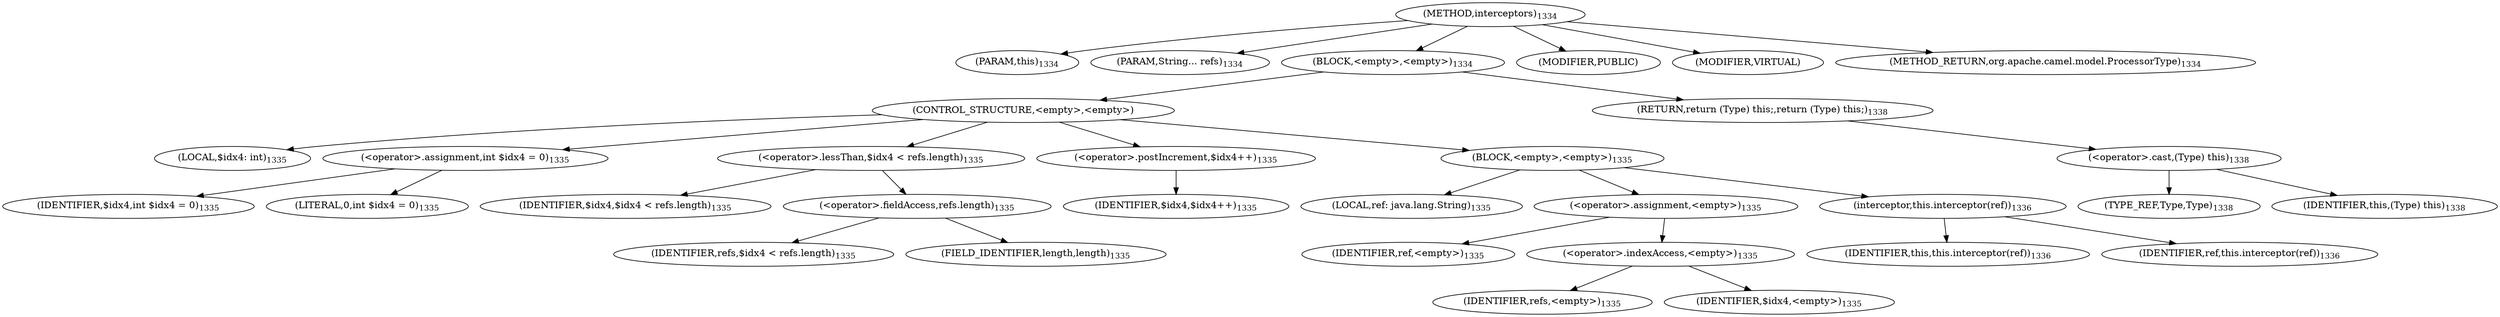 digraph "interceptors" {  
"2445" [label = <(METHOD,interceptors)<SUB>1334</SUB>> ]
"312" [label = <(PARAM,this)<SUB>1334</SUB>> ]
"2446" [label = <(PARAM,String... refs)<SUB>1334</SUB>> ]
"2447" [label = <(BLOCK,&lt;empty&gt;,&lt;empty&gt;)<SUB>1334</SUB>> ]
"2448" [label = <(CONTROL_STRUCTURE,&lt;empty&gt;,&lt;empty&gt;)> ]
"2449" [label = <(LOCAL,$idx4: int)<SUB>1335</SUB>> ]
"2450" [label = <(&lt;operator&gt;.assignment,int $idx4 = 0)<SUB>1335</SUB>> ]
"2451" [label = <(IDENTIFIER,$idx4,int $idx4 = 0)<SUB>1335</SUB>> ]
"2452" [label = <(LITERAL,0,int $idx4 = 0)<SUB>1335</SUB>> ]
"2453" [label = <(&lt;operator&gt;.lessThan,$idx4 &lt; refs.length)<SUB>1335</SUB>> ]
"2454" [label = <(IDENTIFIER,$idx4,$idx4 &lt; refs.length)<SUB>1335</SUB>> ]
"2455" [label = <(&lt;operator&gt;.fieldAccess,refs.length)<SUB>1335</SUB>> ]
"2456" [label = <(IDENTIFIER,refs,$idx4 &lt; refs.length)<SUB>1335</SUB>> ]
"2457" [label = <(FIELD_IDENTIFIER,length,length)<SUB>1335</SUB>> ]
"2458" [label = <(&lt;operator&gt;.postIncrement,$idx4++)<SUB>1335</SUB>> ]
"2459" [label = <(IDENTIFIER,$idx4,$idx4++)<SUB>1335</SUB>> ]
"2460" [label = <(BLOCK,&lt;empty&gt;,&lt;empty&gt;)<SUB>1335</SUB>> ]
"2461" [label = <(LOCAL,ref: java.lang.String)<SUB>1335</SUB>> ]
"2462" [label = <(&lt;operator&gt;.assignment,&lt;empty&gt;)<SUB>1335</SUB>> ]
"2463" [label = <(IDENTIFIER,ref,&lt;empty&gt;)<SUB>1335</SUB>> ]
"2464" [label = <(&lt;operator&gt;.indexAccess,&lt;empty&gt;)<SUB>1335</SUB>> ]
"2465" [label = <(IDENTIFIER,refs,&lt;empty&gt;)<SUB>1335</SUB>> ]
"2466" [label = <(IDENTIFIER,$idx4,&lt;empty&gt;)<SUB>1335</SUB>> ]
"2467" [label = <(interceptor,this.interceptor(ref))<SUB>1336</SUB>> ]
"311" [label = <(IDENTIFIER,this,this.interceptor(ref))<SUB>1336</SUB>> ]
"2468" [label = <(IDENTIFIER,ref,this.interceptor(ref))<SUB>1336</SUB>> ]
"2469" [label = <(RETURN,return (Type) this;,return (Type) this;)<SUB>1338</SUB>> ]
"2470" [label = <(&lt;operator&gt;.cast,(Type) this)<SUB>1338</SUB>> ]
"2471" [label = <(TYPE_REF,Type,Type)<SUB>1338</SUB>> ]
"313" [label = <(IDENTIFIER,this,(Type) this)<SUB>1338</SUB>> ]
"2472" [label = <(MODIFIER,PUBLIC)> ]
"2473" [label = <(MODIFIER,VIRTUAL)> ]
"2474" [label = <(METHOD_RETURN,org.apache.camel.model.ProcessorType)<SUB>1334</SUB>> ]
  "2445" -> "312" 
  "2445" -> "2446" 
  "2445" -> "2447" 
  "2445" -> "2472" 
  "2445" -> "2473" 
  "2445" -> "2474" 
  "2447" -> "2448" 
  "2447" -> "2469" 
  "2448" -> "2449" 
  "2448" -> "2450" 
  "2448" -> "2453" 
  "2448" -> "2458" 
  "2448" -> "2460" 
  "2450" -> "2451" 
  "2450" -> "2452" 
  "2453" -> "2454" 
  "2453" -> "2455" 
  "2455" -> "2456" 
  "2455" -> "2457" 
  "2458" -> "2459" 
  "2460" -> "2461" 
  "2460" -> "2462" 
  "2460" -> "2467" 
  "2462" -> "2463" 
  "2462" -> "2464" 
  "2464" -> "2465" 
  "2464" -> "2466" 
  "2467" -> "311" 
  "2467" -> "2468" 
  "2469" -> "2470" 
  "2470" -> "2471" 
  "2470" -> "313" 
}
